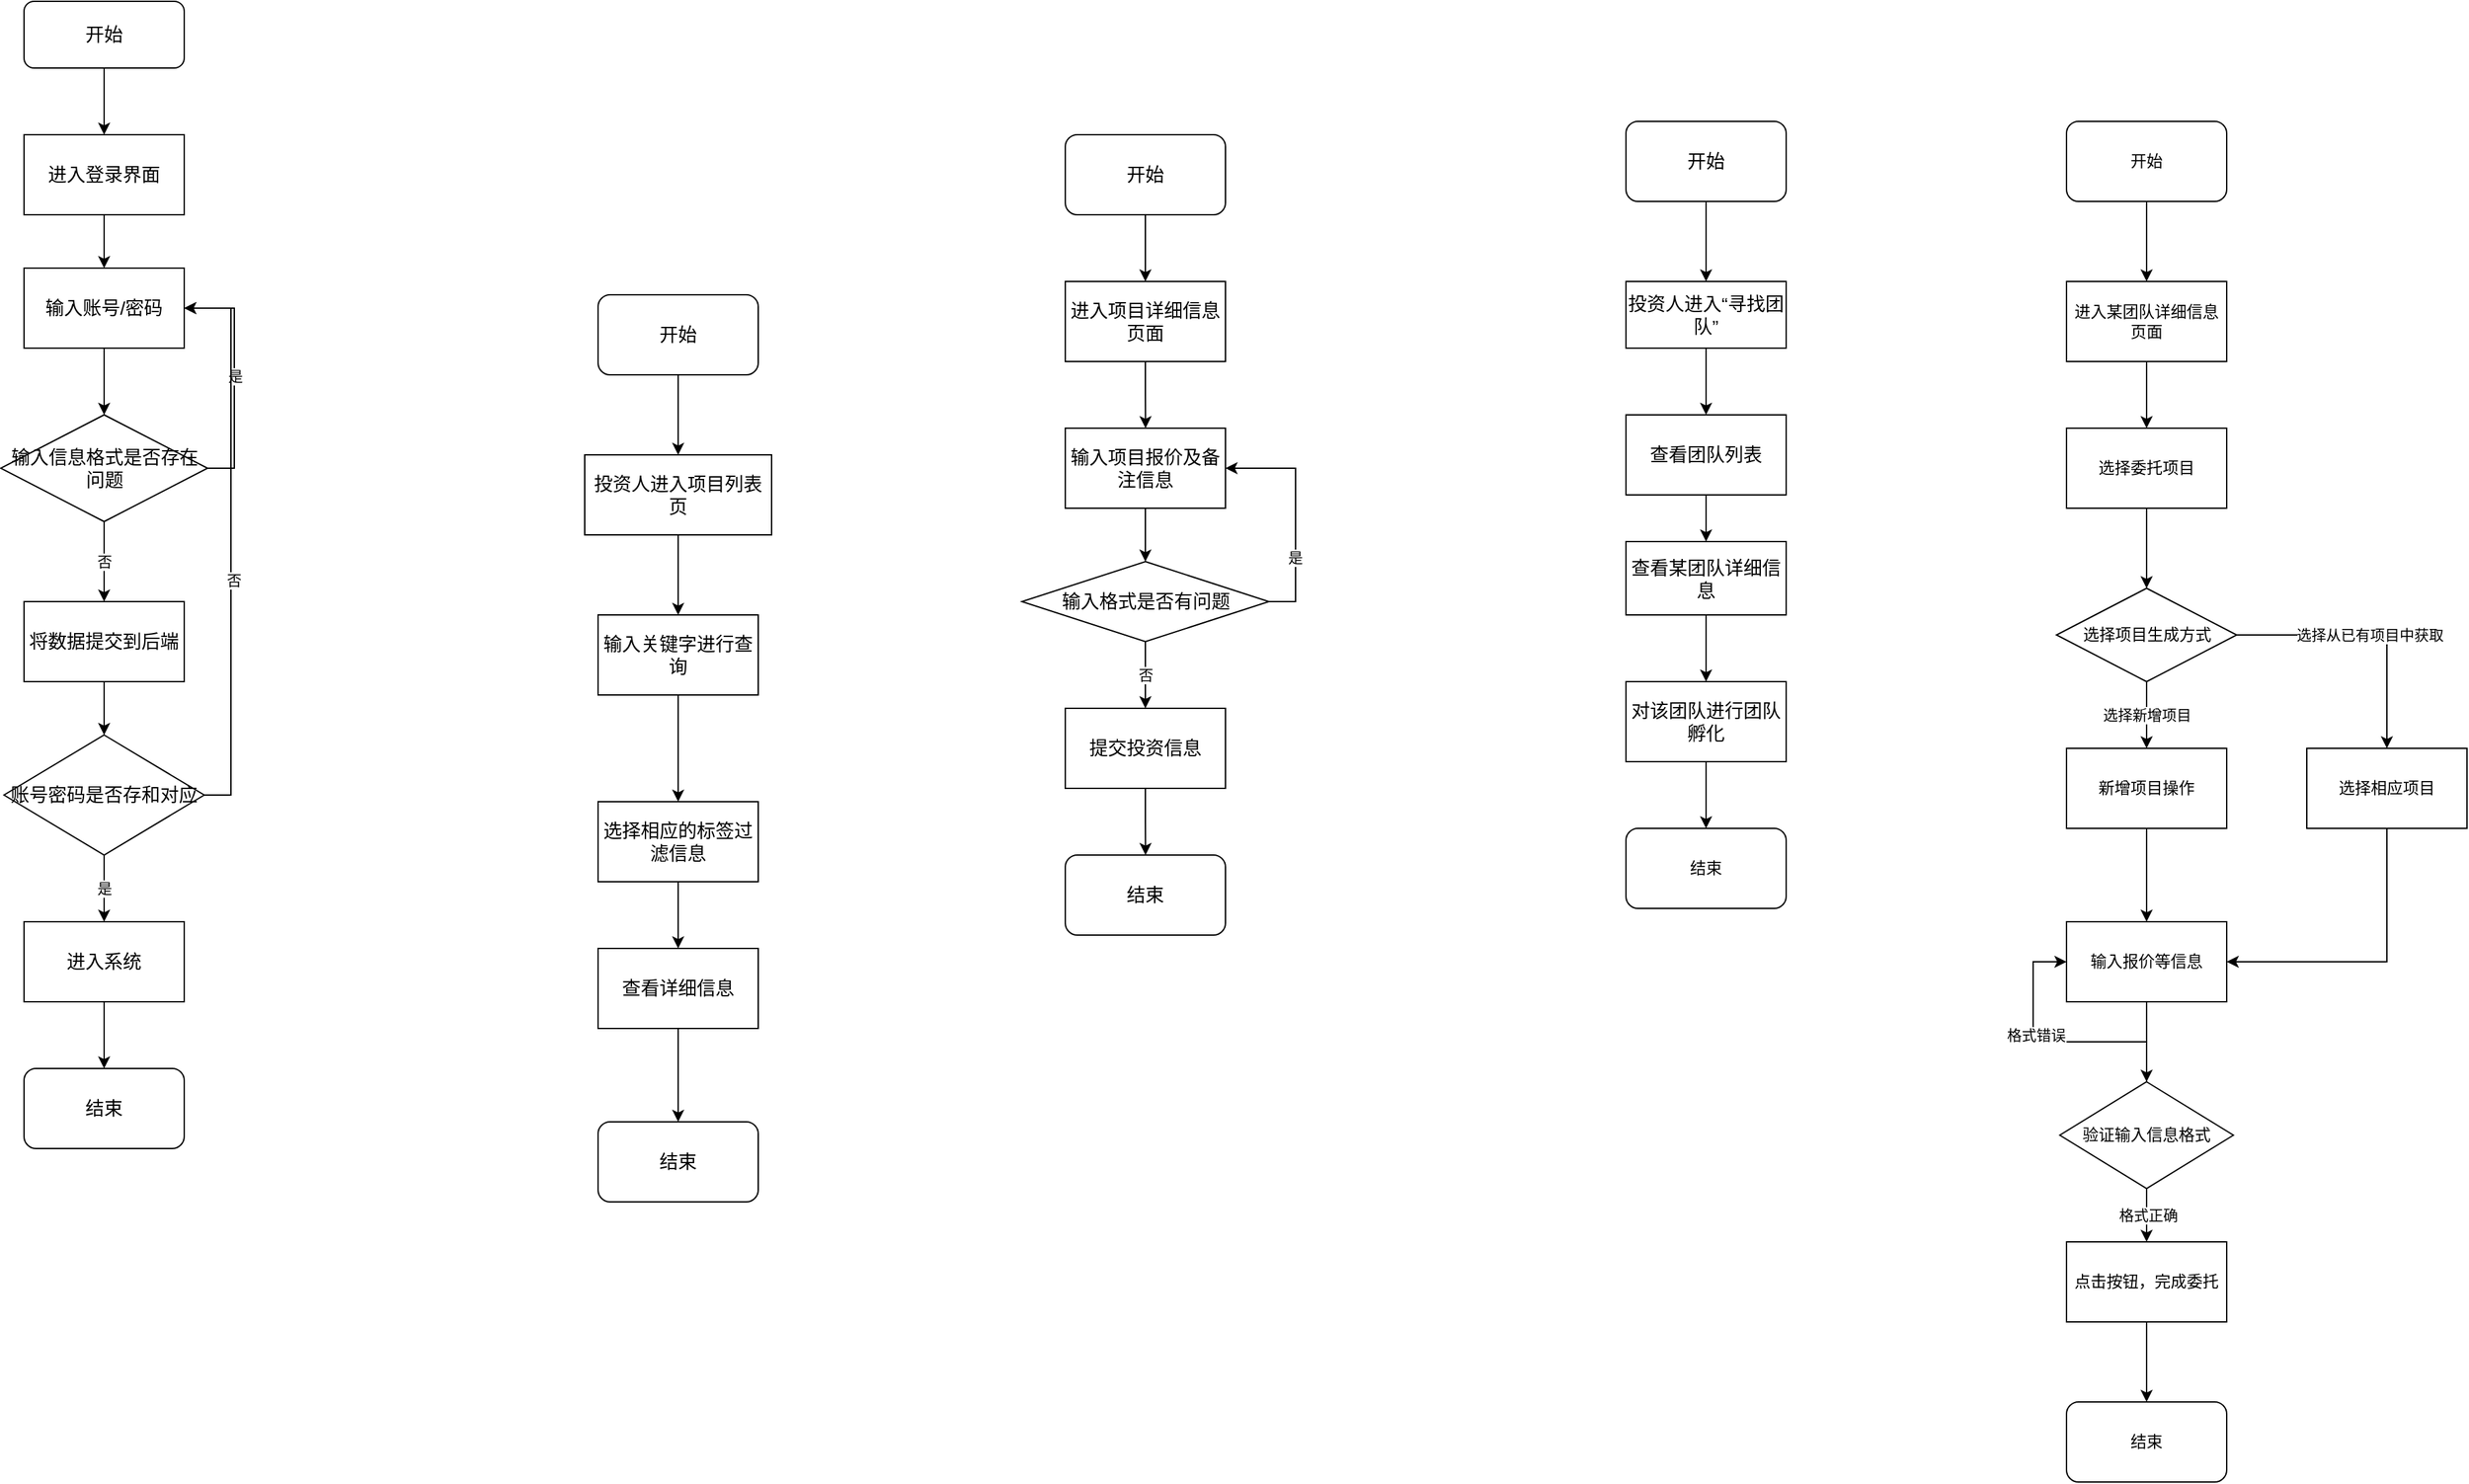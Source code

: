 <mxfile version="15.0.6" type="github">
  <diagram id="sevPlltLLz7Z8HkJldAF" name="Page-1">
    <mxGraphModel dx="609" dy="682" grid="1" gridSize="10" guides="1" tooltips="1" connect="1" arrows="1" fold="1" page="1" pageScale="1" pageWidth="827" pageHeight="1169" math="0" shadow="0">
      <root>
        <mxCell id="0" />
        <mxCell id="1" parent="0" />
        <mxCell id="sGbFlXfkNCDVuGAzp-bi-3" style="edgeStyle=orthogonalEdgeStyle;rounded=0;orthogonalLoop=1;jettySize=auto;html=1;exitX=0.5;exitY=1;exitDx=0;exitDy=0;entryX=0.5;entryY=0;entryDx=0;entryDy=0;" edge="1" parent="1" source="sGbFlXfkNCDVuGAzp-bi-1" target="sGbFlXfkNCDVuGAzp-bi-2">
          <mxGeometry relative="1" as="geometry" />
        </mxCell>
        <mxCell id="sGbFlXfkNCDVuGAzp-bi-1" value="&lt;font style=&quot;font-size: 14px&quot;&gt;开始&lt;/font&gt;" style="rounded=1;whiteSpace=wrap;html=1;" vertex="1" parent="1">
          <mxGeometry x="170" y="150" width="120" height="50" as="geometry" />
        </mxCell>
        <mxCell id="sGbFlXfkNCDVuGAzp-bi-6" style="edgeStyle=orthogonalEdgeStyle;rounded=0;orthogonalLoop=1;jettySize=auto;html=1;exitX=0.5;exitY=1;exitDx=0;exitDy=0;" edge="1" parent="1" source="sGbFlXfkNCDVuGAzp-bi-2" target="sGbFlXfkNCDVuGAzp-bi-4">
          <mxGeometry relative="1" as="geometry" />
        </mxCell>
        <mxCell id="sGbFlXfkNCDVuGAzp-bi-2" value="&lt;font style=&quot;font-size: 14px&quot;&gt;进入登录界面&lt;/font&gt;" style="rounded=0;whiteSpace=wrap;html=1;" vertex="1" parent="1">
          <mxGeometry x="170" y="250" width="120" height="60" as="geometry" />
        </mxCell>
        <mxCell id="sGbFlXfkNCDVuGAzp-bi-8" style="edgeStyle=orthogonalEdgeStyle;rounded=0;orthogonalLoop=1;jettySize=auto;html=1;exitX=0.5;exitY=1;exitDx=0;exitDy=0;" edge="1" parent="1" source="sGbFlXfkNCDVuGAzp-bi-4" target="sGbFlXfkNCDVuGAzp-bi-7">
          <mxGeometry relative="1" as="geometry" />
        </mxCell>
        <mxCell id="sGbFlXfkNCDVuGAzp-bi-4" value="&lt;font style=&quot;font-size: 14px&quot;&gt;输入账号/密码&lt;/font&gt;" style="rounded=0;whiteSpace=wrap;html=1;" vertex="1" parent="1">
          <mxGeometry x="170" y="350" width="120" height="60" as="geometry" />
        </mxCell>
        <mxCell id="sGbFlXfkNCDVuGAzp-bi-10" value="否" style="edgeStyle=orthogonalEdgeStyle;rounded=0;orthogonalLoop=1;jettySize=auto;html=1;exitX=0.5;exitY=1;exitDx=0;exitDy=0;entryX=0.5;entryY=0;entryDx=0;entryDy=0;" edge="1" parent="1" source="sGbFlXfkNCDVuGAzp-bi-7" target="sGbFlXfkNCDVuGAzp-bi-9">
          <mxGeometry relative="1" as="geometry" />
        </mxCell>
        <mxCell id="sGbFlXfkNCDVuGAzp-bi-19" value="是" style="edgeStyle=orthogonalEdgeStyle;rounded=0;orthogonalLoop=1;jettySize=auto;html=1;exitX=1;exitY=0.5;exitDx=0;exitDy=0;entryX=1;entryY=0.5;entryDx=0;entryDy=0;" edge="1" parent="1" source="sGbFlXfkNCDVuGAzp-bi-7" target="sGbFlXfkNCDVuGAzp-bi-4">
          <mxGeometry relative="1" as="geometry" />
        </mxCell>
        <mxCell id="sGbFlXfkNCDVuGAzp-bi-7" value="&lt;font style=&quot;font-size: 14px&quot;&gt;输入信息格式是否存在问题&lt;/font&gt;" style="rhombus;whiteSpace=wrap;html=1;" vertex="1" parent="1">
          <mxGeometry x="152.5" y="460" width="155" height="80" as="geometry" />
        </mxCell>
        <mxCell id="sGbFlXfkNCDVuGAzp-bi-12" style="edgeStyle=orthogonalEdgeStyle;rounded=0;orthogonalLoop=1;jettySize=auto;html=1;exitX=0.5;exitY=1;exitDx=0;exitDy=0;entryX=0.5;entryY=0;entryDx=0;entryDy=0;" edge="1" parent="1" source="sGbFlXfkNCDVuGAzp-bi-9" target="sGbFlXfkNCDVuGAzp-bi-11">
          <mxGeometry relative="1" as="geometry" />
        </mxCell>
        <mxCell id="sGbFlXfkNCDVuGAzp-bi-9" value="&lt;span style=&quot;font-size: 14px&quot;&gt;将数据提交到后端&lt;/span&gt;" style="rounded=0;whiteSpace=wrap;html=1;" vertex="1" parent="1">
          <mxGeometry x="170" y="600" width="120" height="60" as="geometry" />
        </mxCell>
        <mxCell id="sGbFlXfkNCDVuGAzp-bi-14" value="是" style="edgeStyle=orthogonalEdgeStyle;rounded=0;orthogonalLoop=1;jettySize=auto;html=1;exitX=0.5;exitY=1;exitDx=0;exitDy=0;" edge="1" parent="1" source="sGbFlXfkNCDVuGAzp-bi-11" target="sGbFlXfkNCDVuGAzp-bi-13">
          <mxGeometry relative="1" as="geometry" />
        </mxCell>
        <mxCell id="sGbFlXfkNCDVuGAzp-bi-17" style="edgeStyle=orthogonalEdgeStyle;rounded=0;orthogonalLoop=1;jettySize=auto;html=1;exitX=1;exitY=0.5;exitDx=0;exitDy=0;entryX=1;entryY=0.5;entryDx=0;entryDy=0;" edge="1" parent="1" source="sGbFlXfkNCDVuGAzp-bi-11" target="sGbFlXfkNCDVuGAzp-bi-4">
          <mxGeometry relative="1" as="geometry" />
        </mxCell>
        <mxCell id="sGbFlXfkNCDVuGAzp-bi-18" value="否" style="edgeLabel;html=1;align=center;verticalAlign=middle;resizable=0;points=[];" vertex="1" connectable="0" parent="sGbFlXfkNCDVuGAzp-bi-17">
          <mxGeometry x="-0.138" y="-2" relative="1" as="geometry">
            <mxPoint as="offset" />
          </mxGeometry>
        </mxCell>
        <mxCell id="sGbFlXfkNCDVuGAzp-bi-11" value="&lt;font style=&quot;font-size: 14px&quot;&gt;账号密码是否存和对应&lt;/font&gt;" style="rhombus;whiteSpace=wrap;html=1;" vertex="1" parent="1">
          <mxGeometry x="155" y="700" width="150" height="90" as="geometry" />
        </mxCell>
        <mxCell id="sGbFlXfkNCDVuGAzp-bi-16" style="edgeStyle=orthogonalEdgeStyle;rounded=0;orthogonalLoop=1;jettySize=auto;html=1;exitX=0.5;exitY=1;exitDx=0;exitDy=0;" edge="1" parent="1" source="sGbFlXfkNCDVuGAzp-bi-13" target="sGbFlXfkNCDVuGAzp-bi-15">
          <mxGeometry relative="1" as="geometry" />
        </mxCell>
        <mxCell id="sGbFlXfkNCDVuGAzp-bi-13" value="&lt;font style=&quot;font-size: 14px&quot;&gt;进入系统&lt;/font&gt;" style="rounded=0;whiteSpace=wrap;html=1;" vertex="1" parent="1">
          <mxGeometry x="170" y="840" width="120" height="60" as="geometry" />
        </mxCell>
        <mxCell id="sGbFlXfkNCDVuGAzp-bi-15" value="&lt;font style=&quot;font-size: 14px&quot;&gt;结束&lt;/font&gt;" style="rounded=1;whiteSpace=wrap;html=1;" vertex="1" parent="1">
          <mxGeometry x="170" y="950" width="120" height="60" as="geometry" />
        </mxCell>
        <mxCell id="sGbFlXfkNCDVuGAzp-bi-23" style="edgeStyle=orthogonalEdgeStyle;rounded=0;orthogonalLoop=1;jettySize=auto;html=1;exitX=0.5;exitY=1;exitDx=0;exitDy=0;" edge="1" parent="1" source="sGbFlXfkNCDVuGAzp-bi-21" target="sGbFlXfkNCDVuGAzp-bi-22">
          <mxGeometry relative="1" as="geometry" />
        </mxCell>
        <mxCell id="sGbFlXfkNCDVuGAzp-bi-21" value="&lt;font style=&quot;font-size: 14px&quot;&gt;开始&lt;/font&gt;" style="rounded=1;whiteSpace=wrap;html=1;" vertex="1" parent="1">
          <mxGeometry x="600" y="370" width="120" height="60" as="geometry" />
        </mxCell>
        <mxCell id="sGbFlXfkNCDVuGAzp-bi-25" style="edgeStyle=orthogonalEdgeStyle;rounded=0;orthogonalLoop=1;jettySize=auto;html=1;exitX=0.5;exitY=1;exitDx=0;exitDy=0;" edge="1" parent="1" source="sGbFlXfkNCDVuGAzp-bi-22" target="sGbFlXfkNCDVuGAzp-bi-24">
          <mxGeometry relative="1" as="geometry" />
        </mxCell>
        <mxCell id="sGbFlXfkNCDVuGAzp-bi-22" value="&lt;font style=&quot;font-size: 14px&quot;&gt;投资人进入项目列表页&lt;/font&gt;" style="rounded=0;whiteSpace=wrap;html=1;fontSize=14;" vertex="1" parent="1">
          <mxGeometry x="590" y="490" width="140" height="60" as="geometry" />
        </mxCell>
        <mxCell id="sGbFlXfkNCDVuGAzp-bi-27" style="edgeStyle=orthogonalEdgeStyle;rounded=0;orthogonalLoop=1;jettySize=auto;html=1;exitX=0.5;exitY=1;exitDx=0;exitDy=0;" edge="1" parent="1" source="sGbFlXfkNCDVuGAzp-bi-24" target="sGbFlXfkNCDVuGAzp-bi-26">
          <mxGeometry relative="1" as="geometry" />
        </mxCell>
        <mxCell id="sGbFlXfkNCDVuGAzp-bi-24" value="&lt;font style=&quot;font-size: 14px&quot;&gt;输入关键字进行查询&lt;/font&gt;" style="rounded=0;whiteSpace=wrap;html=1;fontSize=14;" vertex="1" parent="1">
          <mxGeometry x="600" y="610" width="120" height="60" as="geometry" />
        </mxCell>
        <mxCell id="sGbFlXfkNCDVuGAzp-bi-29" style="edgeStyle=orthogonalEdgeStyle;rounded=0;orthogonalLoop=1;jettySize=auto;html=1;exitX=0.5;exitY=1;exitDx=0;exitDy=0;entryX=0.5;entryY=0;entryDx=0;entryDy=0;" edge="1" parent="1" source="sGbFlXfkNCDVuGAzp-bi-26" target="sGbFlXfkNCDVuGAzp-bi-28">
          <mxGeometry relative="1" as="geometry" />
        </mxCell>
        <mxCell id="sGbFlXfkNCDVuGAzp-bi-26" value="选择相应的标签过滤信息&lt;span style=&quot;color: rgba(0 , 0 , 0 , 0) ; font-family: monospace ; font-size: 0px&quot;&gt;%3CmxGraphModel%3E%3Croot%3E%3CmxCell%20id%3D%220%22%2F%3E%3CmxCell%20id%3D%221%22%20parent%3D%220%22%2F%3E%3CmxCell%20id%3D%222%22%20value%3D%22%26lt%3Bfont%20style%3D%26quot%3Bfont-size%3A%2014px%26quot%3B%26gt%3B%E8%BE%93%E5%85%A5%E5%85%B3%E9%94%AE%E5%AD%97%E8%BF%9B%E8%A1%8C%E6%9F%A5%E8%AF%A2%26lt%3B%2Ffont%26gt%3B%22%20style%3D%22rounded%3D0%3BwhiteSpace%3Dwrap%3Bhtml%3D1%3BfontSize%3D14%3B%22%20vertex%3D%221%22%20parent%3D%221%22%3E%3CmxGeometry%20x%3D%22600%22%20y%3D%22610%22%20width%3D%22120%22%20height%3D%2260%22%20as%3D%22geometry%22%2F%3E%3C%2FmxCell%3E%3C%2Froot%3E%3C%2FmxGraphModel%3E&lt;/span&gt;" style="rounded=0;whiteSpace=wrap;html=1;fontSize=14;" vertex="1" parent="1">
          <mxGeometry x="600" y="750" width="120" height="60" as="geometry" />
        </mxCell>
        <mxCell id="sGbFlXfkNCDVuGAzp-bi-31" style="edgeStyle=orthogonalEdgeStyle;rounded=0;orthogonalLoop=1;jettySize=auto;html=1;exitX=0.5;exitY=1;exitDx=0;exitDy=0;entryX=0.5;entryY=0;entryDx=0;entryDy=0;" edge="1" parent="1" source="sGbFlXfkNCDVuGAzp-bi-28" target="sGbFlXfkNCDVuGAzp-bi-30">
          <mxGeometry relative="1" as="geometry" />
        </mxCell>
        <mxCell id="sGbFlXfkNCDVuGAzp-bi-28" value="查看详细信息" style="rounded=0;whiteSpace=wrap;html=1;fontSize=14;" vertex="1" parent="1">
          <mxGeometry x="600" y="860" width="120" height="60" as="geometry" />
        </mxCell>
        <mxCell id="sGbFlXfkNCDVuGAzp-bi-30" value="&lt;font style=&quot;font-size: 14px&quot;&gt;结束&lt;/font&gt;" style="rounded=1;whiteSpace=wrap;html=1;" vertex="1" parent="1">
          <mxGeometry x="600" y="990" width="120" height="60" as="geometry" />
        </mxCell>
        <mxCell id="sGbFlXfkNCDVuGAzp-bi-38" style="edgeStyle=orthogonalEdgeStyle;rounded=0;orthogonalLoop=1;jettySize=auto;html=1;exitX=0.5;exitY=1;exitDx=0;exitDy=0;entryX=0.5;entryY=0;entryDx=0;entryDy=0;" edge="1" parent="1" source="sGbFlXfkNCDVuGAzp-bi-32" target="sGbFlXfkNCDVuGAzp-bi-37">
          <mxGeometry relative="1" as="geometry" />
        </mxCell>
        <mxCell id="sGbFlXfkNCDVuGAzp-bi-32" value="&lt;font style=&quot;font-size: 14px&quot;&gt;开始&lt;/font&gt;" style="rounded=1;whiteSpace=wrap;html=1;" vertex="1" parent="1">
          <mxGeometry x="950" y="250" width="120" height="60" as="geometry" />
        </mxCell>
        <mxCell id="sGbFlXfkNCDVuGAzp-bi-39" style="edgeStyle=orthogonalEdgeStyle;rounded=0;orthogonalLoop=1;jettySize=auto;html=1;exitX=0.5;exitY=1;exitDx=0;exitDy=0;" edge="1" parent="1" source="sGbFlXfkNCDVuGAzp-bi-37">
          <mxGeometry relative="1" as="geometry">
            <mxPoint x="1010.13" y="470" as="targetPoint" />
          </mxGeometry>
        </mxCell>
        <mxCell id="sGbFlXfkNCDVuGAzp-bi-37" value="&lt;font style=&quot;font-size: 14px&quot;&gt;进入项目详细信息页面&lt;/font&gt;" style="rounded=0;whiteSpace=wrap;html=1;" vertex="1" parent="1">
          <mxGeometry x="950" y="360" width="120" height="60" as="geometry" />
        </mxCell>
        <mxCell id="sGbFlXfkNCDVuGAzp-bi-42" value="" style="edgeStyle=orthogonalEdgeStyle;rounded=0;orthogonalLoop=1;jettySize=auto;html=1;" edge="1" parent="1" source="sGbFlXfkNCDVuGAzp-bi-40" target="sGbFlXfkNCDVuGAzp-bi-41">
          <mxGeometry relative="1" as="geometry" />
        </mxCell>
        <mxCell id="sGbFlXfkNCDVuGAzp-bi-40" value="&lt;span style=&quot;font-size: 14px&quot;&gt;输入项目报价及备注信息&lt;/span&gt;" style="rounded=0;whiteSpace=wrap;html=1;" vertex="1" parent="1">
          <mxGeometry x="950" y="470" width="120" height="60" as="geometry" />
        </mxCell>
        <mxCell id="sGbFlXfkNCDVuGAzp-bi-43" style="edgeStyle=orthogonalEdgeStyle;rounded=0;orthogonalLoop=1;jettySize=auto;html=1;exitX=1;exitY=0.5;exitDx=0;exitDy=0;entryX=1;entryY=0.5;entryDx=0;entryDy=0;" edge="1" parent="1" source="sGbFlXfkNCDVuGAzp-bi-41" target="sGbFlXfkNCDVuGAzp-bi-40">
          <mxGeometry relative="1" as="geometry" />
        </mxCell>
        <mxCell id="sGbFlXfkNCDVuGAzp-bi-44" value="是" style="edgeLabel;html=1;align=center;verticalAlign=middle;resizable=0;points=[];" vertex="1" connectable="0" parent="sGbFlXfkNCDVuGAzp-bi-43">
          <mxGeometry x="-0.382" y="1" relative="1" as="geometry">
            <mxPoint as="offset" />
          </mxGeometry>
        </mxCell>
        <mxCell id="sGbFlXfkNCDVuGAzp-bi-46" value="否" style="edgeStyle=orthogonalEdgeStyle;rounded=0;orthogonalLoop=1;jettySize=auto;html=1;exitX=0.5;exitY=1;exitDx=0;exitDy=0;" edge="1" parent="1" source="sGbFlXfkNCDVuGAzp-bi-41" target="sGbFlXfkNCDVuGAzp-bi-45">
          <mxGeometry relative="1" as="geometry" />
        </mxCell>
        <mxCell id="sGbFlXfkNCDVuGAzp-bi-41" value="&lt;font style=&quot;font-size: 14px&quot;&gt;输入格式是否有问题&lt;/font&gt;" style="rhombus;whiteSpace=wrap;html=1;rounded=0;" vertex="1" parent="1">
          <mxGeometry x="917.5" y="570" width="185" height="60" as="geometry" />
        </mxCell>
        <mxCell id="sGbFlXfkNCDVuGAzp-bi-49" style="edgeStyle=orthogonalEdgeStyle;rounded=0;orthogonalLoop=1;jettySize=auto;html=1;exitX=0.5;exitY=1;exitDx=0;exitDy=0;" edge="1" parent="1" source="sGbFlXfkNCDVuGAzp-bi-45">
          <mxGeometry relative="1" as="geometry">
            <mxPoint x="1010.13" y="790" as="targetPoint" />
          </mxGeometry>
        </mxCell>
        <mxCell id="sGbFlXfkNCDVuGAzp-bi-45" value="&lt;font style=&quot;font-size: 14px&quot;&gt;提交投资信息&lt;/font&gt;" style="rounded=0;whiteSpace=wrap;html=1;" vertex="1" parent="1">
          <mxGeometry x="950" y="680" width="120" height="60" as="geometry" />
        </mxCell>
        <mxCell id="sGbFlXfkNCDVuGAzp-bi-48" value="&lt;font style=&quot;font-size: 14px&quot;&gt;结束&lt;/font&gt;" style="rounded=1;whiteSpace=wrap;html=1;" vertex="1" parent="1">
          <mxGeometry x="950" y="790" width="120" height="60" as="geometry" />
        </mxCell>
        <mxCell id="sGbFlXfkNCDVuGAzp-bi-52" style="edgeStyle=orthogonalEdgeStyle;rounded=0;orthogonalLoop=1;jettySize=auto;html=1;exitX=0.5;exitY=1;exitDx=0;exitDy=0;entryX=0.5;entryY=0;entryDx=0;entryDy=0;" edge="1" parent="1" source="sGbFlXfkNCDVuGAzp-bi-50" target="sGbFlXfkNCDVuGAzp-bi-51">
          <mxGeometry relative="1" as="geometry" />
        </mxCell>
        <mxCell id="sGbFlXfkNCDVuGAzp-bi-50" value="&lt;font style=&quot;font-size: 14px&quot;&gt;开始&lt;/font&gt;" style="rounded=1;whiteSpace=wrap;html=1;" vertex="1" parent="1">
          <mxGeometry x="1370" y="240" width="120" height="60" as="geometry" />
        </mxCell>
        <mxCell id="sGbFlXfkNCDVuGAzp-bi-54" style="edgeStyle=orthogonalEdgeStyle;rounded=0;orthogonalLoop=1;jettySize=auto;html=1;exitX=0.5;exitY=1;exitDx=0;exitDy=0;" edge="1" parent="1" source="sGbFlXfkNCDVuGAzp-bi-51" target="sGbFlXfkNCDVuGAzp-bi-53">
          <mxGeometry relative="1" as="geometry" />
        </mxCell>
        <mxCell id="sGbFlXfkNCDVuGAzp-bi-51" value="投资人进入“寻找团队”" style="rounded=0;whiteSpace=wrap;html=1;fontSize=14;" vertex="1" parent="1">
          <mxGeometry x="1370" y="360" width="120" height="50" as="geometry" />
        </mxCell>
        <mxCell id="sGbFlXfkNCDVuGAzp-bi-56" style="edgeStyle=orthogonalEdgeStyle;rounded=0;orthogonalLoop=1;jettySize=auto;html=1;exitX=0.5;exitY=1;exitDx=0;exitDy=0;" edge="1" parent="1" source="sGbFlXfkNCDVuGAzp-bi-53" target="sGbFlXfkNCDVuGAzp-bi-55">
          <mxGeometry relative="1" as="geometry" />
        </mxCell>
        <mxCell id="sGbFlXfkNCDVuGAzp-bi-53" value="&lt;font style=&quot;font-size: 14px&quot;&gt;查看团队列表&lt;/font&gt;" style="rounded=0;whiteSpace=wrap;html=1;" vertex="1" parent="1">
          <mxGeometry x="1370" y="460" width="120" height="60" as="geometry" />
        </mxCell>
        <mxCell id="sGbFlXfkNCDVuGAzp-bi-58" style="edgeStyle=orthogonalEdgeStyle;rounded=0;orthogonalLoop=1;jettySize=auto;html=1;entryX=0.5;entryY=0;entryDx=0;entryDy=0;" edge="1" parent="1" source="sGbFlXfkNCDVuGAzp-bi-55" target="sGbFlXfkNCDVuGAzp-bi-57">
          <mxGeometry relative="1" as="geometry" />
        </mxCell>
        <mxCell id="sGbFlXfkNCDVuGAzp-bi-55" value="&lt;font style=&quot;font-size: 14px&quot;&gt;查看某团队详细信息&lt;/font&gt;" style="rounded=0;whiteSpace=wrap;html=1;" vertex="1" parent="1">
          <mxGeometry x="1370" y="555" width="120" height="55" as="geometry" />
        </mxCell>
        <mxCell id="sGbFlXfkNCDVuGAzp-bi-62" style="edgeStyle=orthogonalEdgeStyle;rounded=0;orthogonalLoop=1;jettySize=auto;html=1;exitX=0.5;exitY=1;exitDx=0;exitDy=0;" edge="1" parent="1" source="sGbFlXfkNCDVuGAzp-bi-57" target="sGbFlXfkNCDVuGAzp-bi-61">
          <mxGeometry relative="1" as="geometry" />
        </mxCell>
        <mxCell id="sGbFlXfkNCDVuGAzp-bi-57" value="&lt;font style=&quot;font-size: 14px&quot;&gt;对该团队进行团队孵化&lt;/font&gt;" style="rounded=0;whiteSpace=wrap;html=1;" vertex="1" parent="1">
          <mxGeometry x="1370" y="660" width="120" height="60" as="geometry" />
        </mxCell>
        <mxCell id="sGbFlXfkNCDVuGAzp-bi-61" value="结束" style="rounded=1;whiteSpace=wrap;html=1;" vertex="1" parent="1">
          <mxGeometry x="1370" y="770" width="120" height="60" as="geometry" />
        </mxCell>
        <mxCell id="sGbFlXfkNCDVuGAzp-bi-65" style="edgeStyle=orthogonalEdgeStyle;rounded=0;orthogonalLoop=1;jettySize=auto;html=1;exitX=0.5;exitY=1;exitDx=0;exitDy=0;entryX=0.5;entryY=0;entryDx=0;entryDy=0;" edge="1" parent="1" source="sGbFlXfkNCDVuGAzp-bi-63" target="sGbFlXfkNCDVuGAzp-bi-64">
          <mxGeometry relative="1" as="geometry" />
        </mxCell>
        <mxCell id="sGbFlXfkNCDVuGAzp-bi-63" value="开始" style="rounded=1;whiteSpace=wrap;html=1;" vertex="1" parent="1">
          <mxGeometry x="1700" y="240" width="120" height="60" as="geometry" />
        </mxCell>
        <mxCell id="sGbFlXfkNCDVuGAzp-bi-67" style="edgeStyle=orthogonalEdgeStyle;rounded=0;orthogonalLoop=1;jettySize=auto;html=1;exitX=0.5;exitY=1;exitDx=0;exitDy=0;entryX=0.5;entryY=0;entryDx=0;entryDy=0;" edge="1" parent="1" source="sGbFlXfkNCDVuGAzp-bi-64" target="sGbFlXfkNCDVuGAzp-bi-66">
          <mxGeometry relative="1" as="geometry" />
        </mxCell>
        <mxCell id="sGbFlXfkNCDVuGAzp-bi-64" value="进入某团队详细信息页面" style="rounded=0;whiteSpace=wrap;html=1;" vertex="1" parent="1">
          <mxGeometry x="1700" y="360" width="120" height="60" as="geometry" />
        </mxCell>
        <mxCell id="sGbFlXfkNCDVuGAzp-bi-72" value="" style="edgeStyle=orthogonalEdgeStyle;rounded=0;orthogonalLoop=1;jettySize=auto;html=1;" edge="1" parent="1" source="sGbFlXfkNCDVuGAzp-bi-66" target="sGbFlXfkNCDVuGAzp-bi-71">
          <mxGeometry relative="1" as="geometry" />
        </mxCell>
        <mxCell id="sGbFlXfkNCDVuGAzp-bi-66" value="选择委托项目" style="rounded=0;whiteSpace=wrap;html=1;" vertex="1" parent="1">
          <mxGeometry x="1700" y="470" width="120" height="60" as="geometry" />
        </mxCell>
        <mxCell id="sGbFlXfkNCDVuGAzp-bi-74" value="选择新增项目" style="edgeStyle=orthogonalEdgeStyle;rounded=0;orthogonalLoop=1;jettySize=auto;html=1;exitX=0.5;exitY=1;exitDx=0;exitDy=0;" edge="1" parent="1" source="sGbFlXfkNCDVuGAzp-bi-71" target="sGbFlXfkNCDVuGAzp-bi-73">
          <mxGeometry relative="1" as="geometry" />
        </mxCell>
        <mxCell id="sGbFlXfkNCDVuGAzp-bi-76" value="选择从已有项目中获取" style="edgeStyle=orthogonalEdgeStyle;rounded=0;orthogonalLoop=1;jettySize=auto;html=1;exitX=1;exitY=0.5;exitDx=0;exitDy=0;" edge="1" parent="1" source="sGbFlXfkNCDVuGAzp-bi-71" target="sGbFlXfkNCDVuGAzp-bi-75">
          <mxGeometry relative="1" as="geometry" />
        </mxCell>
        <mxCell id="sGbFlXfkNCDVuGAzp-bi-71" value="选择项目生成方式" style="rhombus;whiteSpace=wrap;html=1;rounded=0;" vertex="1" parent="1">
          <mxGeometry x="1692.5" y="590" width="135" height="70" as="geometry" />
        </mxCell>
        <mxCell id="sGbFlXfkNCDVuGAzp-bi-78" style="edgeStyle=orthogonalEdgeStyle;rounded=0;orthogonalLoop=1;jettySize=auto;html=1;exitX=0.5;exitY=1;exitDx=0;exitDy=0;" edge="1" parent="1" source="sGbFlXfkNCDVuGAzp-bi-73" target="sGbFlXfkNCDVuGAzp-bi-77">
          <mxGeometry relative="1" as="geometry" />
        </mxCell>
        <mxCell id="sGbFlXfkNCDVuGAzp-bi-73" value="新增项目操作" style="rounded=0;whiteSpace=wrap;html=1;" vertex="1" parent="1">
          <mxGeometry x="1700" y="710" width="120" height="60" as="geometry" />
        </mxCell>
        <mxCell id="sGbFlXfkNCDVuGAzp-bi-79" style="edgeStyle=orthogonalEdgeStyle;rounded=0;orthogonalLoop=1;jettySize=auto;html=1;exitX=0.5;exitY=1;exitDx=0;exitDy=0;entryX=1;entryY=0.5;entryDx=0;entryDy=0;" edge="1" parent="1" source="sGbFlXfkNCDVuGAzp-bi-75" target="sGbFlXfkNCDVuGAzp-bi-77">
          <mxGeometry relative="1" as="geometry" />
        </mxCell>
        <mxCell id="sGbFlXfkNCDVuGAzp-bi-75" value="选择相应项目" style="rounded=0;whiteSpace=wrap;html=1;" vertex="1" parent="1">
          <mxGeometry x="1880" y="710" width="120" height="60" as="geometry" />
        </mxCell>
        <mxCell id="sGbFlXfkNCDVuGAzp-bi-84" style="edgeStyle=orthogonalEdgeStyle;rounded=0;orthogonalLoop=1;jettySize=auto;html=1;exitX=0.5;exitY=1;exitDx=0;exitDy=0;entryX=0.5;entryY=0;entryDx=0;entryDy=0;" edge="1" parent="1" source="sGbFlXfkNCDVuGAzp-bi-77" target="sGbFlXfkNCDVuGAzp-bi-82">
          <mxGeometry relative="1" as="geometry" />
        </mxCell>
        <mxCell id="sGbFlXfkNCDVuGAzp-bi-77" value="输入报价等信息" style="rounded=0;whiteSpace=wrap;html=1;" vertex="1" parent="1">
          <mxGeometry x="1700" y="840" width="120" height="60" as="geometry" />
        </mxCell>
        <mxCell id="sGbFlXfkNCDVuGAzp-bi-87" style="edgeStyle=orthogonalEdgeStyle;rounded=0;orthogonalLoop=1;jettySize=auto;html=1;entryX=0;entryY=0.5;entryDx=0;entryDy=0;" edge="1" parent="1" source="sGbFlXfkNCDVuGAzp-bi-82" target="sGbFlXfkNCDVuGAzp-bi-77">
          <mxGeometry relative="1" as="geometry" />
        </mxCell>
        <mxCell id="sGbFlXfkNCDVuGAzp-bi-88" value="格式错误" style="edgeLabel;html=1;align=center;verticalAlign=middle;resizable=0;points=[];" vertex="1" connectable="0" parent="sGbFlXfkNCDVuGAzp-bi-87">
          <mxGeometry x="0.201" y="-2" relative="1" as="geometry">
            <mxPoint as="offset" />
          </mxGeometry>
        </mxCell>
        <mxCell id="sGbFlXfkNCDVuGAzp-bi-90" value="格式正确" style="edgeStyle=orthogonalEdgeStyle;rounded=0;orthogonalLoop=1;jettySize=auto;html=1;exitX=0.5;exitY=1;exitDx=0;exitDy=0;entryX=0.5;entryY=0;entryDx=0;entryDy=0;" edge="1" parent="1" source="sGbFlXfkNCDVuGAzp-bi-82">
          <mxGeometry relative="1" as="geometry">
            <mxPoint x="1760" y="1080" as="targetPoint" />
          </mxGeometry>
        </mxCell>
        <mxCell id="sGbFlXfkNCDVuGAzp-bi-82" value="验证输入信息格式" style="rhombus;whiteSpace=wrap;html=1;" vertex="1" parent="1">
          <mxGeometry x="1695" y="960" width="130" height="80" as="geometry" />
        </mxCell>
        <mxCell id="sGbFlXfkNCDVuGAzp-bi-93" style="edgeStyle=orthogonalEdgeStyle;rounded=0;orthogonalLoop=1;jettySize=auto;html=1;exitX=0.5;exitY=1;exitDx=0;exitDy=0;entryX=0.5;entryY=0;entryDx=0;entryDy=0;" edge="1" parent="1" source="sGbFlXfkNCDVuGAzp-bi-91" target="sGbFlXfkNCDVuGAzp-bi-92">
          <mxGeometry relative="1" as="geometry" />
        </mxCell>
        <mxCell id="sGbFlXfkNCDVuGAzp-bi-91" value="点击按钮，完成委托" style="rounded=0;whiteSpace=wrap;html=1;" vertex="1" parent="1">
          <mxGeometry x="1700" y="1080" width="120" height="60" as="geometry" />
        </mxCell>
        <mxCell id="sGbFlXfkNCDVuGAzp-bi-92" value="结束" style="rounded=1;whiteSpace=wrap;html=1;" vertex="1" parent="1">
          <mxGeometry x="1700" y="1200" width="120" height="60" as="geometry" />
        </mxCell>
      </root>
    </mxGraphModel>
  </diagram>
</mxfile>
